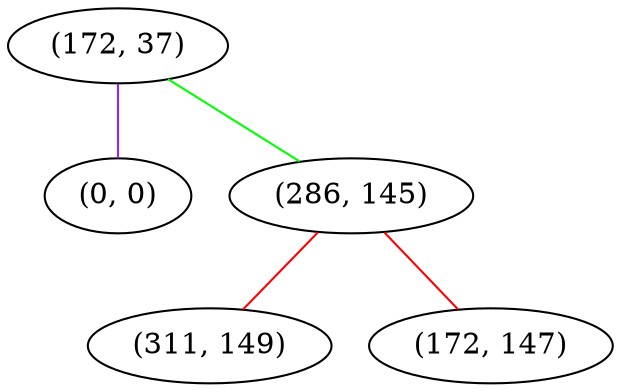 graph "" {
"(172, 37)";
"(0, 0)";
"(286, 145)";
"(311, 149)";
"(172, 147)";
"(172, 37)" -- "(286, 145)"  [color=green, key=0, weight=2];
"(172, 37)" -- "(0, 0)"  [color=purple, key=0, weight=4];
"(286, 145)" -- "(311, 149)"  [color=red, key=0, weight=1];
"(286, 145)" -- "(172, 147)"  [color=red, key=0, weight=1];
}
